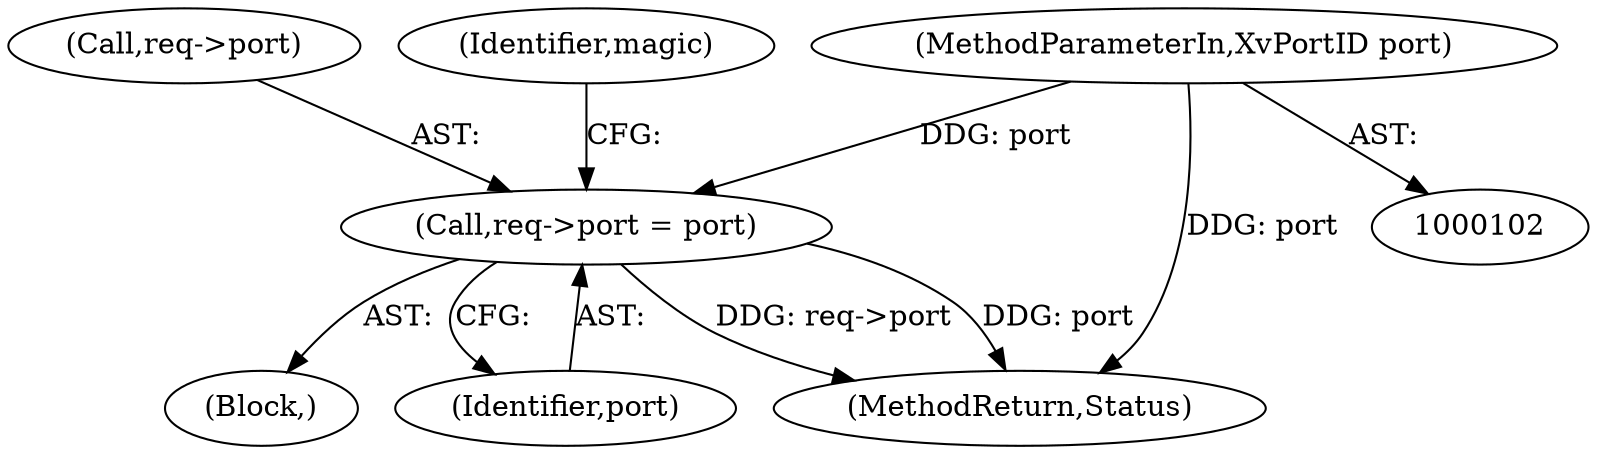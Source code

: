 digraph "0_libXvMC_2cd95e7da8367cccdcdd5c9b160012d1dec5cbdb@pointer" {
"1000150" [label="(Call,req->port = port)"];
"1000104" [label="(MethodParameterIn,XvPortID port)"];
"1000151" [label="(Call,req->port)"];
"1000104" [label="(MethodParameterIn,XvPortID port)"];
"1000150" [label="(Call,req->port = port)"];
"1000156" [label="(Identifier,magic)"];
"1000111" [label="(Block,)"];
"1000154" [label="(Identifier,port)"];
"1000476" [label="(MethodReturn,Status)"];
"1000150" -> "1000111"  [label="AST: "];
"1000150" -> "1000154"  [label="CFG: "];
"1000151" -> "1000150"  [label="AST: "];
"1000154" -> "1000150"  [label="AST: "];
"1000156" -> "1000150"  [label="CFG: "];
"1000150" -> "1000476"  [label="DDG: req->port"];
"1000150" -> "1000476"  [label="DDG: port"];
"1000104" -> "1000150"  [label="DDG: port"];
"1000104" -> "1000102"  [label="AST: "];
"1000104" -> "1000476"  [label="DDG: port"];
}
